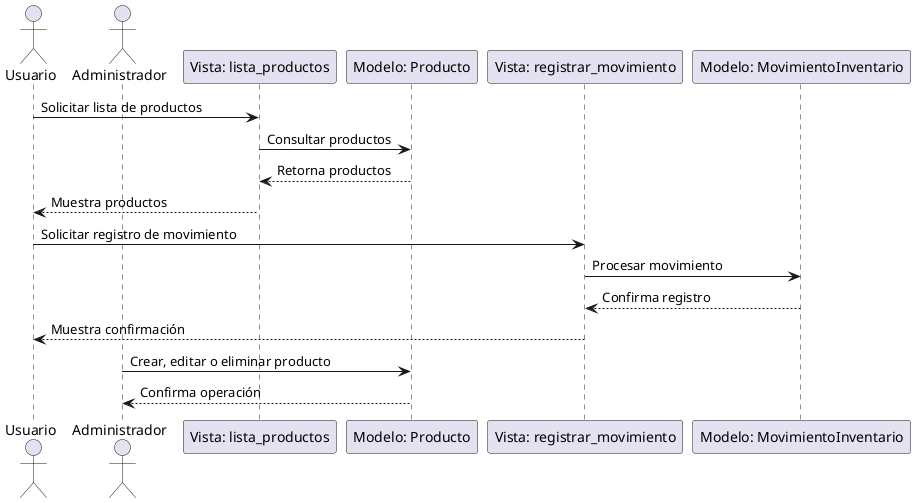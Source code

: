 @startuml
actor Usuario
actor Administrador as Admin
participant "Vista: lista_productos" as ListaProductos
participant "Modelo: Producto" as ModeloProducto
participant "Vista: registrar_movimiento" as RegistrarMovimiento
participant "Modelo: MovimientoInventario" as ModeloMovimiento

Usuario -> ListaProductos : Solicitar lista de productos
ListaProductos -> ModeloProducto : Consultar productos
ModeloProducto --> ListaProductos : Retorna productos
ListaProductos --> Usuario : Muestra productos

Usuario -> RegistrarMovimiento : Solicitar registro de movimiento
RegistrarMovimiento -> ModeloMovimiento : Procesar movimiento
ModeloMovimiento --> RegistrarMovimiento : Confirma registro
RegistrarMovimiento --> Usuario : Muestra confirmación

Admin -> ModeloProducto : Crear, editar o eliminar producto
ModeloProducto --> Admin : Confirma operación
@enduml
